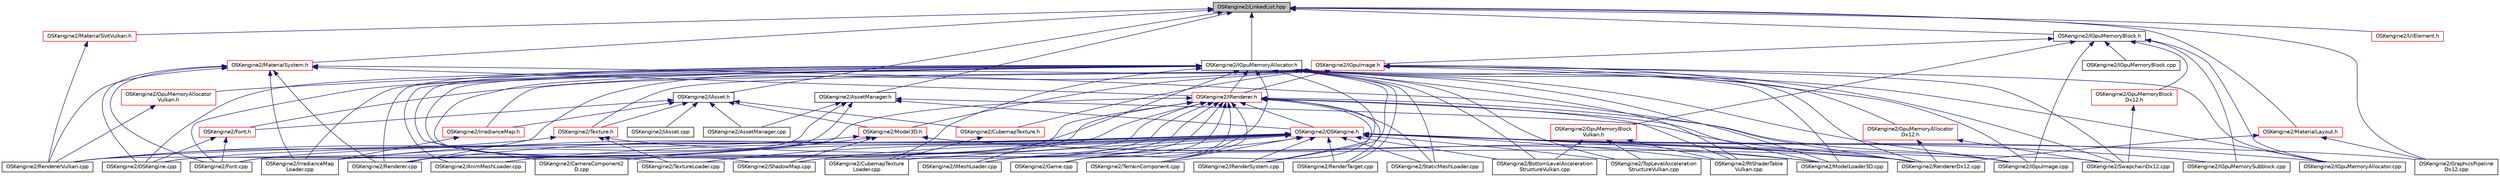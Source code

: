 digraph "OSKengine2/LinkedList.hpp"
{
 // LATEX_PDF_SIZE
  edge [fontname="Helvetica",fontsize="10",labelfontname="Helvetica",labelfontsize="10"];
  node [fontname="Helvetica",fontsize="10",shape=record];
  Node1 [label="OSKengine2/LinkedList.hpp",height=0.2,width=0.4,color="black", fillcolor="grey75", style="filled", fontcolor="black",tooltip=" "];
  Node1 -> Node2 [dir="back",color="midnightblue",fontsize="10",style="solid"];
  Node2 [label="OSKengine2/AssetManager.h",height=0.2,width=0.4,color="black", fillcolor="white", style="filled",URL="$_asset_manager_8h.html",tooltip=" "];
  Node2 -> Node3 [dir="back",color="midnightblue",fontsize="10",style="solid"];
  Node3 [label="OSKengine2/AssetManager.cpp",height=0.2,width=0.4,color="black", fillcolor="white", style="filled",URL="$_asset_manager_8cpp.html",tooltip=" "];
  Node2 -> Node4 [dir="back",color="midnightblue",fontsize="10",style="solid"];
  Node4 [label="OSKengine2/OSKengine.cpp",height=0.2,width=0.4,color="black", fillcolor="white", style="filled",URL="$_o_s_kengine_8cpp.html",tooltip=" "];
  Node2 -> Node5 [dir="back",color="midnightblue",fontsize="10",style="solid"];
  Node5 [label="OSKengine2/OSKengine.h",height=0.2,width=0.4,color="red", fillcolor="white", style="filled",URL="$_o_s_kengine_8h.html",tooltip=" "];
  Node5 -> Node6 [dir="back",color="midnightblue",fontsize="10",style="solid"];
  Node6 [label="OSKengine2/AnimMeshLoader.cpp",height=0.2,width=0.4,color="black", fillcolor="white", style="filled",URL="$_anim_mesh_loader_8cpp.html",tooltip=" "];
  Node5 -> Node10 [dir="back",color="midnightblue",fontsize="10",style="solid"];
  Node10 [label="OSKengine2/BottomLevelAcceleration\lStructureVulkan.cpp",height=0.2,width=0.4,color="black", fillcolor="white", style="filled",URL="$_bottom_level_acceleration_structure_vulkan_8cpp.html",tooltip=" "];
  Node5 -> Node11 [dir="back",color="midnightblue",fontsize="10",style="solid"];
  Node11 [label="OSKengine2/CameraComponent2\lD.cpp",height=0.2,width=0.4,color="black", fillcolor="white", style="filled",URL="$_camera_component2_d_8cpp.html",tooltip=" "];
  Node5 -> Node17 [dir="back",color="midnightblue",fontsize="10",style="solid"];
  Node17 [label="OSKengine2/CubemapTexture\lLoader.cpp",height=0.2,width=0.4,color="black", fillcolor="white", style="filled",URL="$_cubemap_texture_loader_8cpp.html",tooltip=" "];
  Node5 -> Node31 [dir="back",color="midnightblue",fontsize="10",style="solid"];
  Node31 [label="OSKengine2/Font.cpp",height=0.2,width=0.4,color="black", fillcolor="white", style="filled",URL="$_font_8cpp.html",tooltip=" "];
  Node5 -> Node22 [dir="back",color="midnightblue",fontsize="10",style="solid"];
  Node22 [label="OSKengine2/Game.cpp",height=0.2,width=0.4,color="black", fillcolor="white", style="filled",URL="$_game_8cpp.html",tooltip=" "];
  Node5 -> Node42 [dir="back",color="midnightblue",fontsize="10",style="solid"];
  Node42 [label="OSKengine2/GraphicsPipeline\lDx12.cpp",height=0.2,width=0.4,color="black", fillcolor="white", style="filled",URL="$_graphics_pipeline_dx12_8cpp.html",tooltip=" "];
  Node5 -> Node45 [dir="back",color="midnightblue",fontsize="10",style="solid"];
  Node45 [label="OSKengine2/IGpuImage.cpp",height=0.2,width=0.4,color="black", fillcolor="white", style="filled",URL="$_i_gpu_image_8cpp.html",tooltip=" "];
  Node5 -> Node46 [dir="back",color="midnightblue",fontsize="10",style="solid"];
  Node46 [label="OSKengine2/IGpuMemoryAllocator.cpp",height=0.2,width=0.4,color="black", fillcolor="white", style="filled",URL="$_i_gpu_memory_allocator_8cpp.html",tooltip=" "];
  Node5 -> Node47 [dir="back",color="midnightblue",fontsize="10",style="solid"];
  Node47 [label="OSKengine2/IGpuMemorySubblock.cpp",height=0.2,width=0.4,color="black", fillcolor="white", style="filled",URL="$_i_gpu_memory_subblock_8cpp.html",tooltip=" "];
  Node5 -> Node48 [dir="back",color="midnightblue",fontsize="10",style="solid"];
  Node48 [label="OSKengine2/IMeshLoader.cpp",height=0.2,width=0.4,color="black", fillcolor="white", style="filled",URL="$_i_mesh_loader_8cpp.html",tooltip=" "];
  Node5 -> Node51 [dir="back",color="midnightblue",fontsize="10",style="solid"];
  Node51 [label="OSKengine2/IRenderSystem.cpp",height=0.2,width=0.4,color="black", fillcolor="white", style="filled",URL="$_i_render_system_8cpp.html",tooltip=" "];
  Node5 -> Node52 [dir="back",color="midnightblue",fontsize="10",style="solid"];
  Node52 [label="OSKengine2/IrradianceMap\lLoader.cpp",height=0.2,width=0.4,color="black", fillcolor="white", style="filled",URL="$_irradiance_map_loader_8cpp.html",tooltip=" "];
  Node5 -> Node57 [dir="back",color="midnightblue",fontsize="10",style="solid"];
  Node57 [label="OSKengine2/ModelLoader3D.cpp",height=0.2,width=0.4,color="black", fillcolor="white", style="filled",URL="$_model_loader3_d_8cpp.html",tooltip=" "];
  Node5 -> Node4 [dir="back",color="midnightblue",fontsize="10",style="solid"];
  Node5 -> Node61 [dir="back",color="midnightblue",fontsize="10",style="solid"];
  Node61 [label="OSKengine2/RenderTarget.cpp",height=0.2,width=0.4,color="black", fillcolor="white", style="filled",URL="$_render_target_8cpp.html",tooltip=" "];
  Node5 -> Node26 [dir="back",color="midnightblue",fontsize="10",style="solid"];
  Node26 [label="OSKengine2/Renderer.cpp",height=0.2,width=0.4,color="black", fillcolor="white", style="filled",URL="$_renderer_8cpp.html",tooltip=" "];
  Node5 -> Node62 [dir="back",color="midnightblue",fontsize="10",style="solid"];
  Node62 [label="OSKengine2/RendererDx12.cpp",height=0.2,width=0.4,color="black", fillcolor="white", style="filled",URL="$_renderer_dx12_8cpp.html",tooltip=" "];
  Node5 -> Node27 [dir="back",color="midnightblue",fontsize="10",style="solid"];
  Node27 [label="OSKengine2/RendererVulkan.cpp",height=0.2,width=0.4,color="black", fillcolor="white", style="filled",URL="$_renderer_vulkan_8cpp.html",tooltip=" "];
  Node5 -> Node63 [dir="back",color="midnightblue",fontsize="10",style="solid"];
  Node63 [label="OSKengine2/RtShaderTable\lVulkan.cpp",height=0.2,width=0.4,color="black", fillcolor="white", style="filled",URL="$_rt_shader_table_vulkan_8cpp.html",tooltip=" "];
  Node5 -> Node64 [dir="back",color="midnightblue",fontsize="10",style="solid"];
  Node64 [label="OSKengine2/ShadowMap.cpp",height=0.2,width=0.4,color="black", fillcolor="white", style="filled",URL="$_shadow_map_8cpp.html",tooltip=" "];
  Node5 -> Node67 [dir="back",color="midnightblue",fontsize="10",style="solid"];
  Node67 [label="OSKengine2/StaticMeshLoader.cpp",height=0.2,width=0.4,color="black", fillcolor="white", style="filled",URL="$_static_mesh_loader_8cpp.html",tooltip=" "];
  Node5 -> Node68 [dir="back",color="midnightblue",fontsize="10",style="solid"];
  Node68 [label="OSKengine2/SwapchainDx12.cpp",height=0.2,width=0.4,color="black", fillcolor="white", style="filled",URL="$_swapchain_dx12_8cpp.html",tooltip=" "];
  Node5 -> Node71 [dir="back",color="midnightblue",fontsize="10",style="solid"];
  Node71 [label="OSKengine2/TerrainComponent.cpp",height=0.2,width=0.4,color="black", fillcolor="white", style="filled",URL="$_terrain_component_8cpp.html",tooltip=" "];
  Node5 -> Node73 [dir="back",color="midnightblue",fontsize="10",style="solid"];
  Node73 [label="OSKengine2/TextureLoader.cpp",height=0.2,width=0.4,color="black", fillcolor="white", style="filled",URL="$_texture_loader_8cpp.html",tooltip=" "];
  Node5 -> Node75 [dir="back",color="midnightblue",fontsize="10",style="solid"];
  Node75 [label="OSKengine2/TopLevelAcceleration\lStructureVulkan.cpp",height=0.2,width=0.4,color="black", fillcolor="white", style="filled",URL="$_top_level_acceleration_structure_vulkan_8cpp.html",tooltip=" "];
  Node2 -> Node62 [dir="back",color="midnightblue",fontsize="10",style="solid"];
  Node2 -> Node27 [dir="back",color="midnightblue",fontsize="10",style="solid"];
  Node1 -> Node42 [dir="back",color="midnightblue",fontsize="10",style="solid"];
  Node1 -> Node77 [dir="back",color="midnightblue",fontsize="10",style="solid"];
  Node77 [label="OSKengine2/IAsset.h",height=0.2,width=0.4,color="black", fillcolor="white", style="filled",URL="$_i_asset_8h.html",tooltip=" "];
  Node77 -> Node3 [dir="back",color="midnightblue",fontsize="10",style="solid"];
  Node77 -> Node78 [dir="back",color="midnightblue",fontsize="10",style="solid"];
  Node78 [label="OSKengine2/CubemapTexture.h",height=0.2,width=0.4,color="red", fillcolor="white", style="filled",URL="$_cubemap_texture_8h.html",tooltip=" "];
  Node78 -> Node17 [dir="back",color="midnightblue",fontsize="10",style="solid"];
  Node77 -> Node80 [dir="back",color="midnightblue",fontsize="10",style="solid"];
  Node80 [label="OSKengine2/Font.h",height=0.2,width=0.4,color="red", fillcolor="white", style="filled",URL="$_font_8h.html",tooltip=" "];
  Node80 -> Node31 [dir="back",color="midnightblue",fontsize="10",style="solid"];
  Node80 -> Node4 [dir="back",color="midnightblue",fontsize="10",style="solid"];
  Node77 -> Node83 [dir="back",color="midnightblue",fontsize="10",style="solid"];
  Node83 [label="OSKengine2/IAsset.cpp",height=0.2,width=0.4,color="black", fillcolor="white", style="filled",URL="$_i_asset_8cpp.html",tooltip=" "];
  Node77 -> Node84 [dir="back",color="midnightblue",fontsize="10",style="solid"];
  Node84 [label="OSKengine2/IrradianceMap.h",height=0.2,width=0.4,color="red", fillcolor="white", style="filled",URL="$_irradiance_map_8h.html",tooltip=" "];
  Node84 -> Node52 [dir="back",color="midnightblue",fontsize="10",style="solid"];
  Node77 -> Node86 [dir="back",color="midnightblue",fontsize="10",style="solid"];
  Node86 [label="OSKengine2/Model3D.h",height=0.2,width=0.4,color="red", fillcolor="white", style="filled",URL="$_model3_d_8h.html",tooltip=" "];
  Node86 -> Node52 [dir="back",color="midnightblue",fontsize="10",style="solid"];
  Node86 -> Node57 [dir="back",color="midnightblue",fontsize="10",style="solid"];
  Node86 -> Node62 [dir="back",color="midnightblue",fontsize="10",style="solid"];
  Node86 -> Node27 [dir="back",color="midnightblue",fontsize="10",style="solid"];
  Node86 -> Node64 [dir="back",color="midnightblue",fontsize="10",style="solid"];
  Node77 -> Node92 [dir="back",color="midnightblue",fontsize="10",style="solid"];
  Node92 [label="OSKengine2/Texture.h",height=0.2,width=0.4,color="red", fillcolor="white", style="filled",URL="$_texture_8h.html",tooltip=" "];
  Node92 -> Node62 [dir="back",color="midnightblue",fontsize="10",style="solid"];
  Node92 -> Node27 [dir="back",color="midnightblue",fontsize="10",style="solid"];
  Node92 -> Node73 [dir="back",color="midnightblue",fontsize="10",style="solid"];
  Node1 -> Node95 [dir="back",color="midnightblue",fontsize="10",style="solid"];
  Node95 [label="OSKengine2/IGpuMemoryAllocator.h",height=0.2,width=0.4,color="black", fillcolor="white", style="filled",URL="$_i_gpu_memory_allocator_8h.html",tooltip=" "];
  Node95 -> Node6 [dir="back",color="midnightblue",fontsize="10",style="solid"];
  Node95 -> Node10 [dir="back",color="midnightblue",fontsize="10",style="solid"];
  Node95 -> Node11 [dir="back",color="midnightblue",fontsize="10",style="solid"];
  Node95 -> Node17 [dir="back",color="midnightblue",fontsize="10",style="solid"];
  Node95 -> Node31 [dir="back",color="midnightblue",fontsize="10",style="solid"];
  Node95 -> Node22 [dir="back",color="midnightblue",fontsize="10",style="solid"];
  Node95 -> Node96 [dir="back",color="midnightblue",fontsize="10",style="solid"];
  Node96 [label="OSKengine2/GpuMemoryAllocator\lDx12.h",height=0.2,width=0.4,color="red", fillcolor="white", style="filled",URL="$_gpu_memory_allocator_dx12_8h.html",tooltip=" "];
  Node96 -> Node62 [dir="back",color="midnightblue",fontsize="10",style="solid"];
  Node96 -> Node68 [dir="back",color="midnightblue",fontsize="10",style="solid"];
  Node95 -> Node97 [dir="back",color="midnightblue",fontsize="10",style="solid"];
  Node97 [label="OSKengine2/GpuMemoryAllocator\lVulkan.h",height=0.2,width=0.4,color="red", fillcolor="white", style="filled",URL="$_gpu_memory_allocator_vulkan_8h.html",tooltip=" "];
  Node97 -> Node27 [dir="back",color="midnightblue",fontsize="10",style="solid"];
  Node95 -> Node45 [dir="back",color="midnightblue",fontsize="10",style="solid"];
  Node95 -> Node46 [dir="back",color="midnightblue",fontsize="10",style="solid"];
  Node95 -> Node48 [dir="back",color="midnightblue",fontsize="10",style="solid"];
  Node95 -> Node51 [dir="back",color="midnightblue",fontsize="10",style="solid"];
  Node95 -> Node98 [dir="back",color="midnightblue",fontsize="10",style="solid"];
  Node98 [label="OSKengine2/IRenderer.h",height=0.2,width=0.4,color="red", fillcolor="white", style="filled",URL="$_i_renderer_8h.html",tooltip=" "];
  Node98 -> Node6 [dir="back",color="midnightblue",fontsize="10",style="solid"];
  Node98 -> Node11 [dir="back",color="midnightblue",fontsize="10",style="solid"];
  Node98 -> Node17 [dir="back",color="midnightblue",fontsize="10",style="solid"];
  Node98 -> Node31 [dir="back",color="midnightblue",fontsize="10",style="solid"];
  Node98 -> Node22 [dir="back",color="midnightblue",fontsize="10",style="solid"];
  Node98 -> Node45 [dir="back",color="midnightblue",fontsize="10",style="solid"];
  Node98 -> Node48 [dir="back",color="midnightblue",fontsize="10",style="solid"];
  Node98 -> Node51 [dir="back",color="midnightblue",fontsize="10",style="solid"];
  Node98 -> Node52 [dir="back",color="midnightblue",fontsize="10",style="solid"];
  Node98 -> Node57 [dir="back",color="midnightblue",fontsize="10",style="solid"];
  Node98 -> Node5 [dir="back",color="midnightblue",fontsize="10",style="solid"];
  Node98 -> Node61 [dir="back",color="midnightblue",fontsize="10",style="solid"];
  Node98 -> Node26 [dir="back",color="midnightblue",fontsize="10",style="solid"];
  Node98 -> Node63 [dir="back",color="midnightblue",fontsize="10",style="solid"];
  Node98 -> Node64 [dir="back",color="midnightblue",fontsize="10",style="solid"];
  Node98 -> Node67 [dir="back",color="midnightblue",fontsize="10",style="solid"];
  Node98 -> Node71 [dir="back",color="midnightblue",fontsize="10",style="solid"];
  Node98 -> Node73 [dir="back",color="midnightblue",fontsize="10",style="solid"];
  Node95 -> Node52 [dir="back",color="midnightblue",fontsize="10",style="solid"];
  Node95 -> Node57 [dir="back",color="midnightblue",fontsize="10",style="solid"];
  Node95 -> Node4 [dir="back",color="midnightblue",fontsize="10",style="solid"];
  Node95 -> Node61 [dir="back",color="midnightblue",fontsize="10",style="solid"];
  Node95 -> Node26 [dir="back",color="midnightblue",fontsize="10",style="solid"];
  Node95 -> Node63 [dir="back",color="midnightblue",fontsize="10",style="solid"];
  Node95 -> Node64 [dir="back",color="midnightblue",fontsize="10",style="solid"];
  Node95 -> Node67 [dir="back",color="midnightblue",fontsize="10",style="solid"];
  Node95 -> Node68 [dir="back",color="midnightblue",fontsize="10",style="solid"];
  Node95 -> Node71 [dir="back",color="midnightblue",fontsize="10",style="solid"];
  Node95 -> Node73 [dir="back",color="midnightblue",fontsize="10",style="solid"];
  Node95 -> Node75 [dir="back",color="midnightblue",fontsize="10",style="solid"];
  Node1 -> Node102 [dir="back",color="midnightblue",fontsize="10",style="solid"];
  Node102 [label="OSKengine2/IGpuMemoryBlock.h",height=0.2,width=0.4,color="black", fillcolor="white", style="filled",URL="$_i_gpu_memory_block_8h.html",tooltip=" "];
  Node102 -> Node103 [dir="back",color="midnightblue",fontsize="10",style="solid"];
  Node103 [label="OSKengine2/GpuMemoryBlock\lDx12.h",height=0.2,width=0.4,color="red", fillcolor="white", style="filled",URL="$_gpu_memory_block_dx12_8h.html",tooltip=" "];
  Node103 -> Node68 [dir="back",color="midnightblue",fontsize="10",style="solid"];
  Node102 -> Node105 [dir="back",color="midnightblue",fontsize="10",style="solid"];
  Node105 [label="OSKengine2/GpuMemoryBlock\lVulkan.h",height=0.2,width=0.4,color="red", fillcolor="white", style="filled",URL="$_gpu_memory_block_vulkan_8h.html",tooltip=" "];
  Node105 -> Node10 [dir="back",color="midnightblue",fontsize="10",style="solid"];
  Node105 -> Node63 [dir="back",color="midnightblue",fontsize="10",style="solid"];
  Node105 -> Node75 [dir="back",color="midnightblue",fontsize="10",style="solid"];
  Node102 -> Node45 [dir="back",color="midnightblue",fontsize="10",style="solid"];
  Node102 -> Node107 [dir="back",color="midnightblue",fontsize="10",style="solid"];
  Node107 [label="OSKengine2/IGpuImage.h",height=0.2,width=0.4,color="red", fillcolor="white", style="filled",URL="$_i_gpu_image_8h.html",tooltip=" "];
  Node107 -> Node78 [dir="back",color="midnightblue",fontsize="10",style="solid"];
  Node107 -> Node80 [dir="back",color="midnightblue",fontsize="10",style="solid"];
  Node107 -> Node45 [dir="back",color="midnightblue",fontsize="10",style="solid"];
  Node107 -> Node46 [dir="back",color="midnightblue",fontsize="10",style="solid"];
  Node107 -> Node98 [dir="back",color="midnightblue",fontsize="10",style="solid"];
  Node107 -> Node84 [dir="back",color="midnightblue",fontsize="10",style="solid"];
  Node107 -> Node86 [dir="back",color="midnightblue",fontsize="10",style="solid"];
  Node107 -> Node57 [dir="back",color="midnightblue",fontsize="10",style="solid"];
  Node107 -> Node26 [dir="back",color="midnightblue",fontsize="10",style="solid"];
  Node107 -> Node62 [dir="back",color="midnightblue",fontsize="10",style="solid"];
  Node107 -> Node68 [dir="back",color="midnightblue",fontsize="10",style="solid"];
  Node107 -> Node92 [dir="back",color="midnightblue",fontsize="10",style="solid"];
  Node102 -> Node46 [dir="back",color="midnightblue",fontsize="10",style="solid"];
  Node102 -> Node131 [dir="back",color="midnightblue",fontsize="10",style="solid"];
  Node131 [label="OSKengine2/IGpuMemoryBlock.cpp",height=0.2,width=0.4,color="black", fillcolor="white", style="filled",URL="$_i_gpu_memory_block_8cpp.html",tooltip=" "];
  Node102 -> Node47 [dir="back",color="midnightblue",fontsize="10",style="solid"];
  Node1 -> Node132 [dir="back",color="midnightblue",fontsize="10",style="solid"];
  Node132 [label="OSKengine2/MaterialLayout.h",height=0.2,width=0.4,color="red", fillcolor="white", style="filled",URL="$_material_layout_8h.html",tooltip=" "];
  Node132 -> Node42 [dir="back",color="midnightblue",fontsize="10",style="solid"];
  Node132 -> Node62 [dir="back",color="midnightblue",fontsize="10",style="solid"];
  Node1 -> Node141 [dir="back",color="midnightblue",fontsize="10",style="solid"];
  Node141 [label="OSKengine2/MaterialSlotVulkan.h",height=0.2,width=0.4,color="red", fillcolor="white", style="filled",URL="$_material_slot_vulkan_8h.html",tooltip=" "];
  Node141 -> Node27 [dir="back",color="midnightblue",fontsize="10",style="solid"];
  Node1 -> Node142 [dir="back",color="midnightblue",fontsize="10",style="solid"];
  Node142 [label="OSKengine2/MaterialSystem.h",height=0.2,width=0.4,color="red", fillcolor="white", style="filled",URL="$_material_system_8h.html",tooltip=" "];
  Node142 -> Node31 [dir="back",color="midnightblue",fontsize="10",style="solid"];
  Node142 -> Node98 [dir="back",color="midnightblue",fontsize="10",style="solid"];
  Node142 -> Node52 [dir="back",color="midnightblue",fontsize="10",style="solid"];
  Node142 -> Node4 [dir="back",color="midnightblue",fontsize="10",style="solid"];
  Node142 -> Node26 [dir="back",color="midnightblue",fontsize="10",style="solid"];
  Node142 -> Node62 [dir="back",color="midnightblue",fontsize="10",style="solid"];
  Node142 -> Node27 [dir="back",color="midnightblue",fontsize="10",style="solid"];
  Node1 -> Node143 [dir="back",color="midnightblue",fontsize="10",style="solid"];
  Node143 [label="OSKengine2/UiElement.h",height=0.2,width=0.4,color="red", fillcolor="white", style="filled",URL="$_ui_element_8h.html",tooltip=" "];
}
